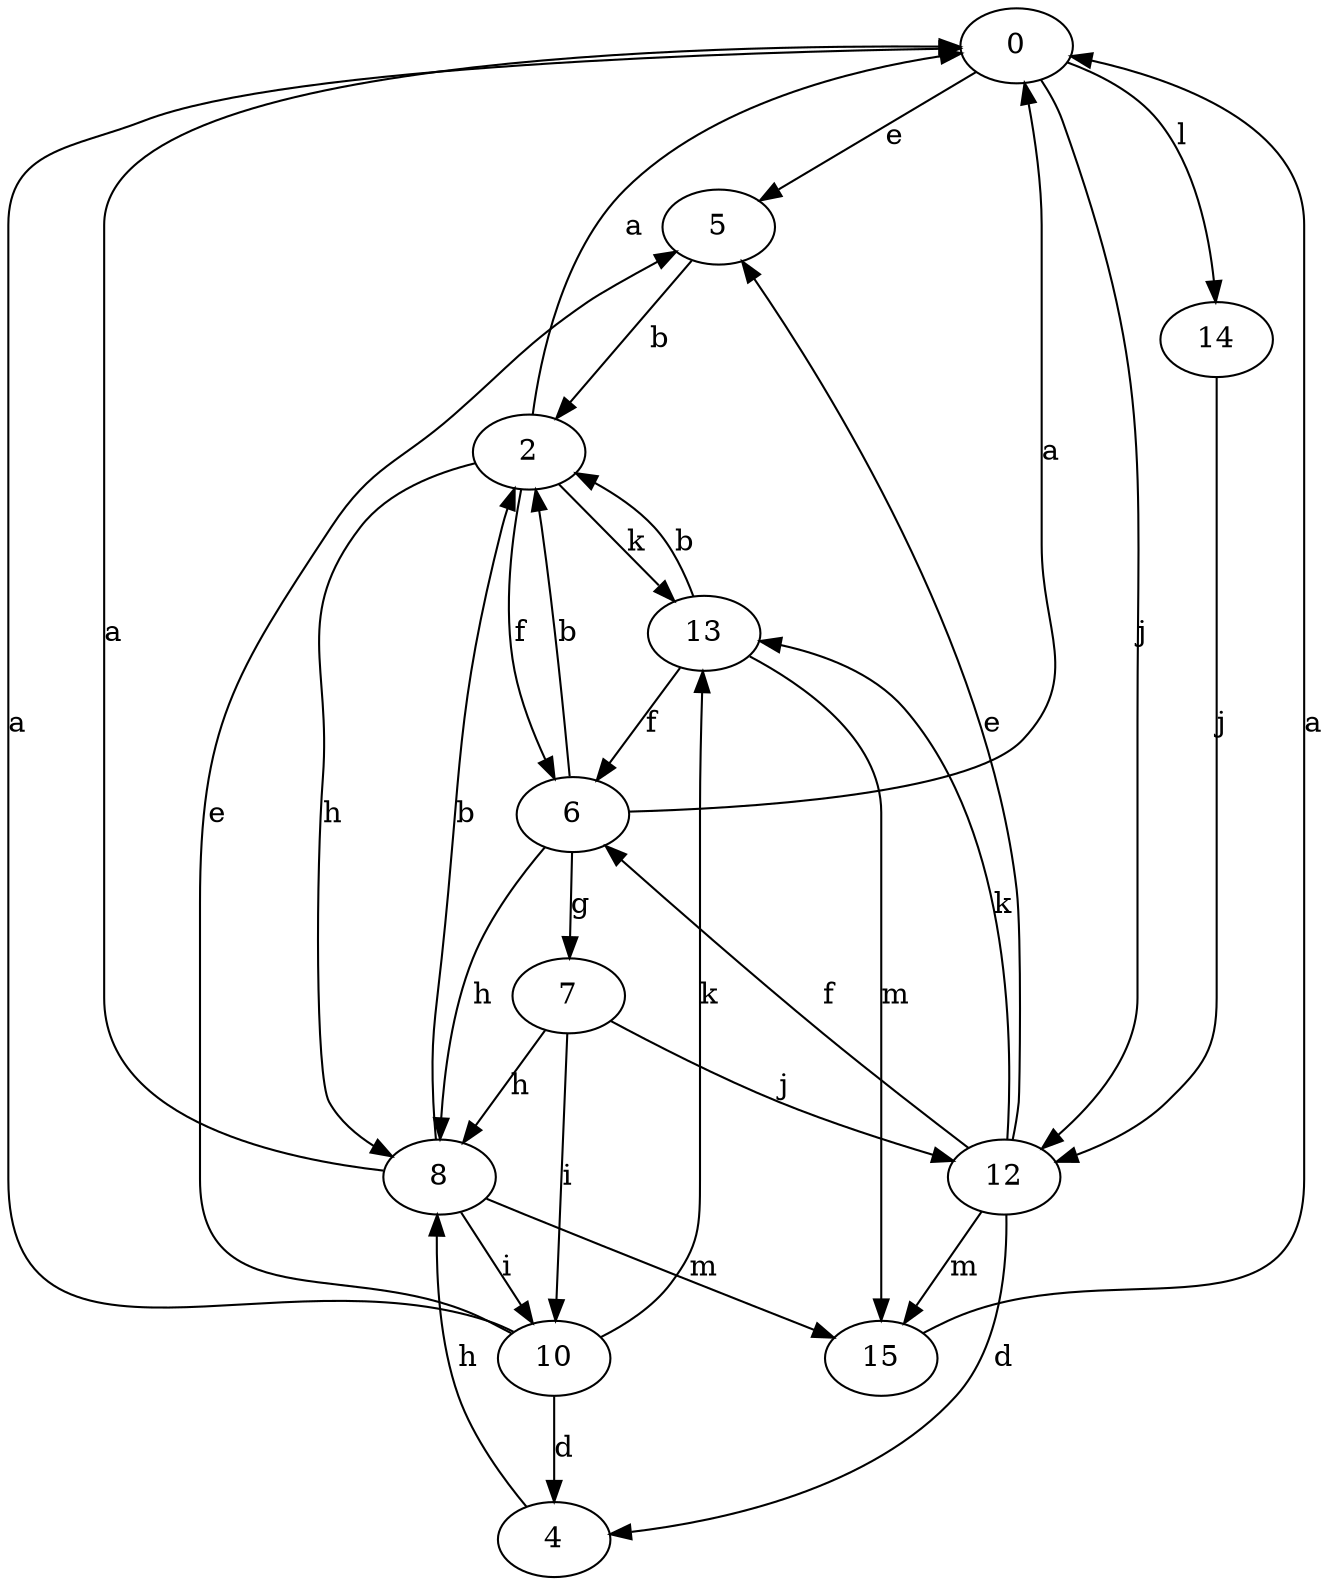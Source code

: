 strict digraph  {
0;
2;
4;
5;
6;
7;
8;
10;
12;
13;
14;
15;
0 -> 5  [label=e];
0 -> 12  [label=j];
0 -> 14  [label=l];
2 -> 0  [label=a];
2 -> 6  [label=f];
2 -> 8  [label=h];
2 -> 13  [label=k];
4 -> 8  [label=h];
5 -> 2  [label=b];
6 -> 0  [label=a];
6 -> 2  [label=b];
6 -> 7  [label=g];
6 -> 8  [label=h];
7 -> 8  [label=h];
7 -> 10  [label=i];
7 -> 12  [label=j];
8 -> 0  [label=a];
8 -> 2  [label=b];
8 -> 10  [label=i];
8 -> 15  [label=m];
10 -> 0  [label=a];
10 -> 4  [label=d];
10 -> 5  [label=e];
10 -> 13  [label=k];
12 -> 4  [label=d];
12 -> 5  [label=e];
12 -> 6  [label=f];
12 -> 13  [label=k];
12 -> 15  [label=m];
13 -> 2  [label=b];
13 -> 6  [label=f];
13 -> 15  [label=m];
14 -> 12  [label=j];
15 -> 0  [label=a];
}
